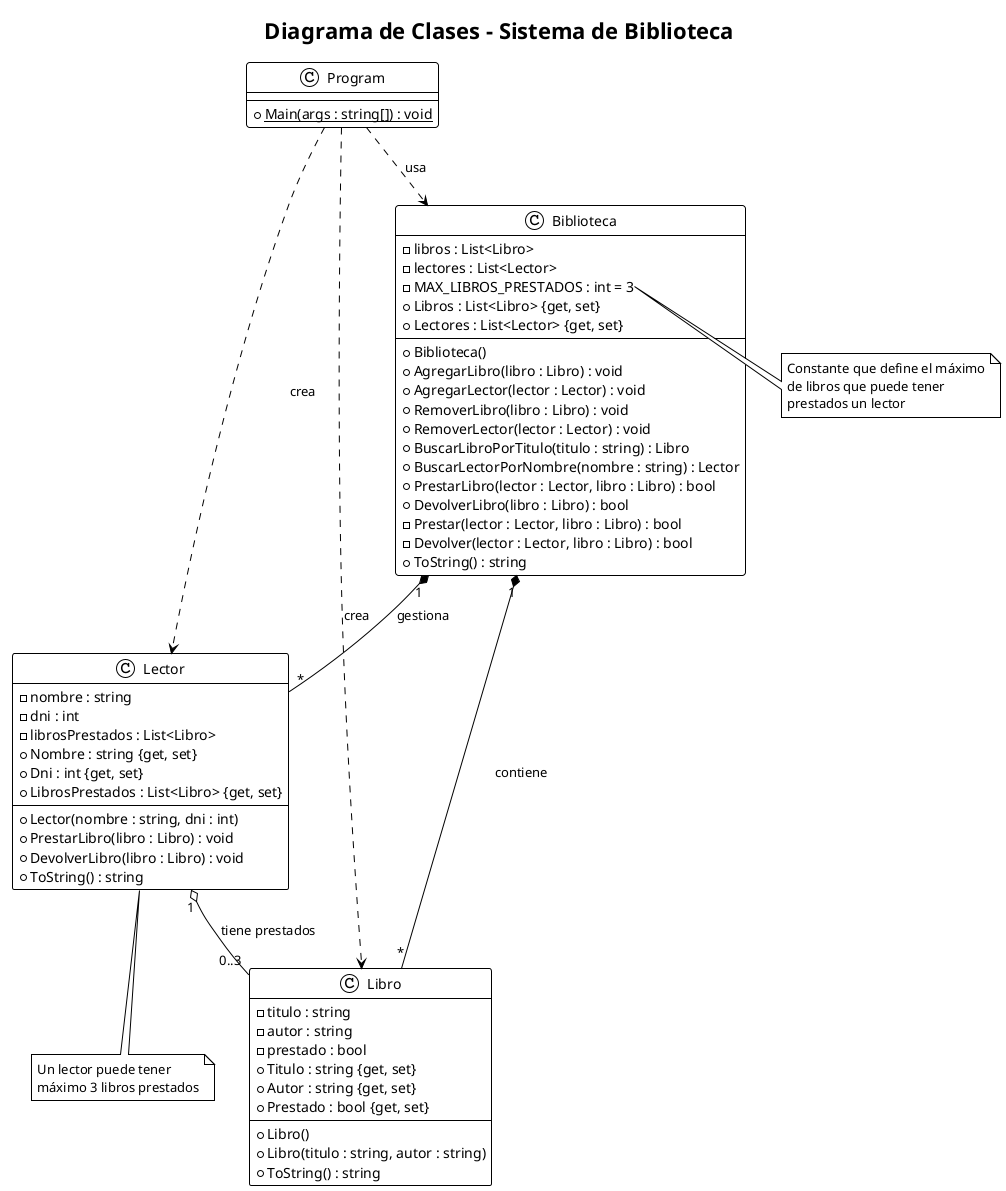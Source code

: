 @startuml BibliotecaClassDiagram
!theme plain
title Diagrama de Clases - Sistema de Biblioteca

class Biblioteca {
    - libros : List<Libro>
    - lectores : List<Lector>
    - MAX_LIBROS_PRESTADOS : int = 3
    + Biblioteca()
    + Libros : List<Libro> {get, set}
    + Lectores : List<Lector> {get, set}
    + AgregarLibro(libro : Libro) : void
    + AgregarLector(lector : Lector) : void
    + RemoverLibro(libro : Libro) : void
    + RemoverLector(lector : Lector) : void
    + BuscarLibroPorTitulo(titulo : string) : Libro
    + BuscarLectorPorNombre(nombre : string) : Lector
    + PrestarLibro(lector : Lector, libro : Libro) : bool
    + DevolverLibro(libro : Libro) : bool
    - Prestar(lector : Lector, libro : Libro) : bool
    - Devolver(lector : Lector, libro : Libro) : bool
    + ToString() : string
}

class Libro {
    - titulo : string
    - autor : string
    - prestado : bool
    + Libro()
    + Libro(titulo : string, autor : string)
    + Titulo : string {get, set}
    + Autor : string {get, set}
    + Prestado : bool {get, set}
    + ToString() : string
}

class Lector {
    - nombre : string
    - dni : int
    - librosPrestados : List<Libro>
    + Lector(nombre : string, dni : int)
    + Nombre : string {get, set}
    + Dni : int {get, set}
    + LibrosPrestados : List<Libro> {get, set}
    + PrestarLibro(libro : Libro) : void
    + DevolverLibro(libro : Libro) : void
    + ToString() : string
}

class Program {
    + Main(args : string[]) : void {static}
}

' Relaciones
Biblioteca "1" *-- "*" Libro : contiene
Biblioteca "1" *-- "*" Lector : gestiona
Lector "1" o-- "0..3" Libro : tiene prestados
Program ..> Biblioteca : usa
Program ..> Libro : crea
Program ..> Lector : crea

note right of Biblioteca::MAX_LIBROS_PRESTADOS
  Constante que define el máximo
  de libros que puede tener
  prestados un lector
end note

note bottom of Lector
  Un lector puede tener
  máximo 3 libros prestados
end note

@enduml